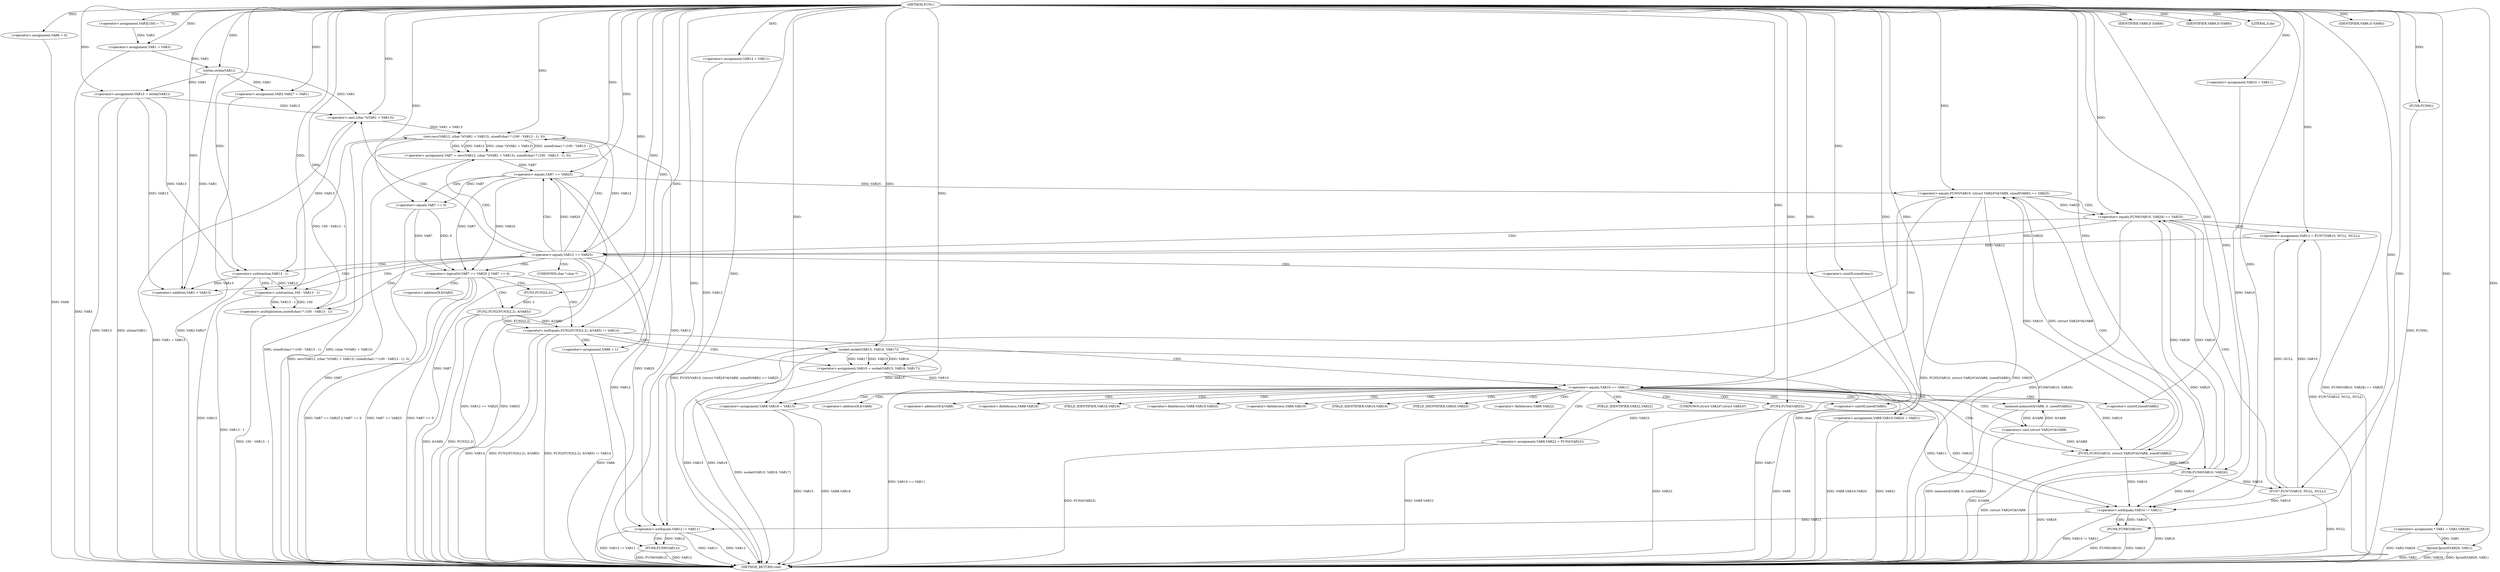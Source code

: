 digraph FUN1 {  
"1000100" [label = "(METHOD,FUN1)" ]
"1000286" [label = "(METHOD_RETURN,void)" ]
"1000105" [label = "(<operator>.assignment,VAR3[100] = \"\")" ]
"1000108" [label = "(<operator>.assignment,VAR1 = VAR3)" ]
"1000114" [label = "(<operator>.assignment,VAR6 = 0)" ]
"1000121" [label = "(<operator>.assignment,VAR10 = VAR11)" ]
"1000125" [label = "(<operator>.assignment,VAR12 = VAR11)" ]
"1000129" [label = "(<operator>.assignment,VAR13 = strlen(VAR1))" ]
"1000131" [label = "(strlen,strlen(VAR1))" ]
"1000136" [label = "(<operator>.notEquals,FUN2(FUN3(2,2), &VAR5) != VAR14)" ]
"1000137" [label = "(FUN2,FUN2(FUN3(2,2), &VAR5))" ]
"1000138" [label = "(FUN3,FUN3(2,2))" ]
"1000146" [label = "(<operator>.assignment,VAR6 = 1)" ]
"1000149" [label = "(<operator>.assignment,VAR10 = socket(VAR15, VAR16, VAR17))" ]
"1000151" [label = "(socket,socket(VAR15, VAR16, VAR17))" ]
"1000156" [label = "(<operator>.equals,VAR10 == VAR11)" ]
"1000161" [label = "(memset,memset(&VAR8, 0, sizeof(VAR8)))" ]
"1000165" [label = "(<operator>.sizeOf,sizeof(VAR8))" ]
"1000167" [label = "(<operator>.assignment,VAR8.VAR18 = VAR15)" ]
"1000172" [label = "(<operator>.assignment,VAR8.VAR19.VAR20 = VAR21)" ]
"1000179" [label = "(<operator>.assignment,VAR8.VAR22 = FUN4(VAR23))" ]
"1000183" [label = "(FUN4,FUN4(VAR23))" ]
"1000186" [label = "(<operator>.equals,FUN5(VAR10, (struct VAR24*)&VAR8, sizeof(VAR8)) == VAR25)" ]
"1000187" [label = "(FUN5,FUN5(VAR10, (struct VAR24*)&VAR8, sizeof(VAR8)))" ]
"1000189" [label = "(<operator>.cast,(struct VAR24*)&VAR8)" ]
"1000193" [label = "(<operator>.sizeOf,sizeof(VAR8))" ]
"1000199" [label = "(<operator>.equals,FUN6(VAR10, VAR26) == VAR25)" ]
"1000200" [label = "(FUN6,FUN6(VAR10, VAR26))" ]
"1000206" [label = "(<operator>.assignment,VAR12 = FUN7(VAR10, NULL, NULL))" ]
"1000208" [label = "(FUN7,FUN7(VAR10, NULL, NULL))" ]
"1000213" [label = "(<operator>.equals,VAR12 == VAR25)" ]
"1000218" [label = "(<operator>.assignment,VAR7 = recv(VAR12, (char *)(VAR1 + VAR13), sizeof(char) * (100 - VAR13 - 1), 0))" ]
"1000220" [label = "(recv,recv(VAR12, (char *)(VAR1 + VAR13), sizeof(char) * (100 - VAR13 - 1), 0))" ]
"1000222" [label = "(<operator>.cast,(char *)(VAR1 + VAR13))" ]
"1000224" [label = "(<operator>.addition,VAR1 + VAR13)" ]
"1000227" [label = "(<operator>.multiplication,sizeof(char) * (100 - VAR13 - 1))" ]
"1000228" [label = "(<operator>.sizeOf,sizeof(char))" ]
"1000230" [label = "(<operator>.subtraction,100 - VAR13 - 1)" ]
"1000232" [label = "(<operator>.subtraction,VAR13 - 1)" ]
"1000237" [label = "(<operator>.logicalOr,VAR7 == VAR25 || VAR7 == 0)" ]
"1000238" [label = "(<operator>.equals,VAR7 == VAR25)" ]
"1000241" [label = "(<operator>.equals,VAR7 == 0)" ]
"1000247" [label = "(IDENTIFIER,VAR9,if (VAR9))" ]
"1000250" [label = "(IDENTIFIER,VAR9,if (VAR9))" ]
"1000252" [label = "(LITERAL,0,do)" ]
"1000254" [label = "(<operator>.notEquals,VAR10 != VAR11)" ]
"1000258" [label = "(FUN8,FUN8(VAR10))" ]
"1000261" [label = "(<operator>.notEquals,VAR12 != VAR11)" ]
"1000265" [label = "(FUN8,FUN8(VAR12))" ]
"1000268" [label = "(IDENTIFIER,VAR6,if (VAR6))" ]
"1000270" [label = "(FUN9,FUN9())" ]
"1000271" [label = "(<operator>.assignment,VAR2.VAR27 = VAR1)" ]
"1000278" [label = "(<operator>.assignment,* VAR1 = VAR2.VAR28)" ]
"1000283" [label = "(fprintf,fprintf(VAR29, VAR1))" ]
"1000141" [label = "(<operator>.addressOf,&VAR5)" ]
"1000162" [label = "(<operator>.addressOf,&VAR8)" ]
"1000168" [label = "(<operator>.fieldAccess,VAR8.VAR18)" ]
"1000170" [label = "(FIELD_IDENTIFIER,VAR18,VAR18)" ]
"1000173" [label = "(<operator>.fieldAccess,VAR8.VAR19.VAR20)" ]
"1000174" [label = "(<operator>.fieldAccess,VAR8.VAR19)" ]
"1000176" [label = "(FIELD_IDENTIFIER,VAR19,VAR19)" ]
"1000177" [label = "(FIELD_IDENTIFIER,VAR20,VAR20)" ]
"1000180" [label = "(<operator>.fieldAccess,VAR8.VAR22)" ]
"1000182" [label = "(FIELD_IDENTIFIER,VAR22,VAR22)" ]
"1000190" [label = "(UNKNOWN,struct VAR24*,struct VAR24*)" ]
"1000191" [label = "(<operator>.addressOf,&VAR8)" ]
"1000223" [label = "(UNKNOWN,char *,char *)" ]
  "1000278" -> "1000286"  [ label = "DDG: VAR2.VAR28"] 
  "1000199" -> "1000286"  [ label = "DDG: FUN6(VAR10, VAR26)"] 
  "1000136" -> "1000286"  [ label = "DDG: FUN2(FUN3(2,2), &VAR5)"] 
  "1000258" -> "1000286"  [ label = "DDG: VAR10"] 
  "1000172" -> "1000286"  [ label = "DDG: VAR21"] 
  "1000167" -> "1000286"  [ label = "DDG: VAR8.VAR18"] 
  "1000129" -> "1000286"  [ label = "DDG: VAR13"] 
  "1000186" -> "1000286"  [ label = "DDG: FUN5(VAR10, (struct VAR24*)&VAR8, sizeof(VAR8)) == VAR25"] 
  "1000186" -> "1000286"  [ label = "DDG: FUN5(VAR10, (struct VAR24*)&VAR8, sizeof(VAR8))"] 
  "1000193" -> "1000286"  [ label = "DDG: VAR8"] 
  "1000220" -> "1000286"  [ label = "DDG: sizeof(char) * (100 - VAR13 - 1)"] 
  "1000237" -> "1000286"  [ label = "DDG: VAR7 == VAR25 || VAR7 == 0"] 
  "1000283" -> "1000286"  [ label = "DDG: VAR1"] 
  "1000283" -> "1000286"  [ label = "DDG: VAR29"] 
  "1000208" -> "1000286"  [ label = "DDG: NULL"] 
  "1000149" -> "1000286"  [ label = "DDG: socket(VAR15, VAR16, VAR17)"] 
  "1000238" -> "1000286"  [ label = "DDG: VAR7"] 
  "1000232" -> "1000286"  [ label = "DDG: VAR13"] 
  "1000254" -> "1000286"  [ label = "DDG: VAR10"] 
  "1000238" -> "1000286"  [ label = "DDG: VAR25"] 
  "1000254" -> "1000286"  [ label = "DDG: VAR10 != VAR11"] 
  "1000187" -> "1000286"  [ label = "DDG: (struct VAR24*)&VAR8"] 
  "1000237" -> "1000286"  [ label = "DDG: VAR7 == VAR25"] 
  "1000137" -> "1000286"  [ label = "DDG: &VAR5"] 
  "1000186" -> "1000286"  [ label = "DDG: VAR25"] 
  "1000183" -> "1000286"  [ label = "DDG: VAR23"] 
  "1000151" -> "1000286"  [ label = "DDG: VAR15"] 
  "1000265" -> "1000286"  [ label = "DDG: FUN8(VAR12)"] 
  "1000228" -> "1000286"  [ label = "DDG: char"] 
  "1000189" -> "1000286"  [ label = "DDG: &VAR8"] 
  "1000114" -> "1000286"  [ label = "DDG: VAR6"] 
  "1000261" -> "1000286"  [ label = "DDG: VAR11"] 
  "1000179" -> "1000286"  [ label = "DDG: VAR8.VAR22"] 
  "1000199" -> "1000286"  [ label = "DDG: VAR25"] 
  "1000220" -> "1000286"  [ label = "DDG: (char *)(VAR1 + VAR13)"] 
  "1000206" -> "1000286"  [ label = "DDG: FUN7(VAR10, NULL, NULL)"] 
  "1000258" -> "1000286"  [ label = "DDG: FUN8(VAR10)"] 
  "1000265" -> "1000286"  [ label = "DDG: VAR12"] 
  "1000151" -> "1000286"  [ label = "DDG: VAR16"] 
  "1000261" -> "1000286"  [ label = "DDG: VAR12"] 
  "1000151" -> "1000286"  [ label = "DDG: VAR17"] 
  "1000199" -> "1000286"  [ label = "DDG: FUN6(VAR10, VAR26) == VAR25"] 
  "1000230" -> "1000286"  [ label = "DDG: VAR13 - 1"] 
  "1000213" -> "1000286"  [ label = "DDG: VAR12 == VAR25"] 
  "1000108" -> "1000286"  [ label = "DDG: VAR3"] 
  "1000172" -> "1000286"  [ label = "DDG: VAR8.VAR19.VAR20"] 
  "1000136" -> "1000286"  [ label = "DDG: FUN2(FUN3(2,2), &VAR5) != VAR14"] 
  "1000241" -> "1000286"  [ label = "DDG: VAR7"] 
  "1000218" -> "1000286"  [ label = "DDG: recv(VAR12, (char *)(VAR1 + VAR13), sizeof(char) * (100 - VAR13 - 1), 0)"] 
  "1000167" -> "1000286"  [ label = "DDG: VAR15"] 
  "1000136" -> "1000286"  [ label = "DDG: VAR14"] 
  "1000227" -> "1000286"  [ label = "DDG: 100 - VAR13 - 1"] 
  "1000213" -> "1000286"  [ label = "DDG: VAR25"] 
  "1000270" -> "1000286"  [ label = "DDG: FUN9()"] 
  "1000261" -> "1000286"  [ label = "DDG: VAR12 != VAR11"] 
  "1000156" -> "1000286"  [ label = "DDG: VAR10 == VAR11"] 
  "1000271" -> "1000286"  [ label = "DDG: VAR2.VAR27"] 
  "1000137" -> "1000286"  [ label = "DDG: FUN3(2,2)"] 
  "1000283" -> "1000286"  [ label = "DDG: fprintf(VAR29, VAR1)"] 
  "1000237" -> "1000286"  [ label = "DDG: VAR7 == 0"] 
  "1000146" -> "1000286"  [ label = "DDG: VAR6"] 
  "1000161" -> "1000286"  [ label = "DDG: memset(&VAR8, 0, sizeof(VAR8))"] 
  "1000179" -> "1000286"  [ label = "DDG: FUN4(VAR23)"] 
  "1000222" -> "1000286"  [ label = "DDG: VAR1 + VAR13"] 
  "1000129" -> "1000286"  [ label = "DDG: strlen(VAR1)"] 
  "1000200" -> "1000286"  [ label = "DDG: VAR26"] 
  "1000100" -> "1000105"  [ label = "DDG: "] 
  "1000105" -> "1000108"  [ label = "DDG: VAR3"] 
  "1000100" -> "1000108"  [ label = "DDG: "] 
  "1000100" -> "1000114"  [ label = "DDG: "] 
  "1000100" -> "1000121"  [ label = "DDG: "] 
  "1000100" -> "1000125"  [ label = "DDG: "] 
  "1000131" -> "1000129"  [ label = "DDG: VAR1"] 
  "1000100" -> "1000129"  [ label = "DDG: "] 
  "1000108" -> "1000131"  [ label = "DDG: VAR1"] 
  "1000100" -> "1000131"  [ label = "DDG: "] 
  "1000137" -> "1000136"  [ label = "DDG: FUN3(2,2)"] 
  "1000137" -> "1000136"  [ label = "DDG: &VAR5"] 
  "1000138" -> "1000137"  [ label = "DDG: 2"] 
  "1000100" -> "1000138"  [ label = "DDG: "] 
  "1000100" -> "1000136"  [ label = "DDG: "] 
  "1000100" -> "1000146"  [ label = "DDG: "] 
  "1000151" -> "1000149"  [ label = "DDG: VAR15"] 
  "1000151" -> "1000149"  [ label = "DDG: VAR16"] 
  "1000151" -> "1000149"  [ label = "DDG: VAR17"] 
  "1000100" -> "1000149"  [ label = "DDG: "] 
  "1000100" -> "1000151"  [ label = "DDG: "] 
  "1000149" -> "1000156"  [ label = "DDG: VAR10"] 
  "1000100" -> "1000156"  [ label = "DDG: "] 
  "1000189" -> "1000161"  [ label = "DDG: &VAR8"] 
  "1000100" -> "1000161"  [ label = "DDG: "] 
  "1000100" -> "1000165"  [ label = "DDG: "] 
  "1000151" -> "1000167"  [ label = "DDG: VAR15"] 
  "1000100" -> "1000167"  [ label = "DDG: "] 
  "1000100" -> "1000172"  [ label = "DDG: "] 
  "1000183" -> "1000179"  [ label = "DDG: VAR23"] 
  "1000100" -> "1000183"  [ label = "DDG: "] 
  "1000187" -> "1000186"  [ label = "DDG: VAR10"] 
  "1000187" -> "1000186"  [ label = "DDG: (struct VAR24*)&VAR8"] 
  "1000156" -> "1000187"  [ label = "DDG: VAR10"] 
  "1000100" -> "1000187"  [ label = "DDG: "] 
  "1000189" -> "1000187"  [ label = "DDG: &VAR8"] 
  "1000161" -> "1000189"  [ label = "DDG: &VAR8"] 
  "1000100" -> "1000193"  [ label = "DDG: "] 
  "1000238" -> "1000186"  [ label = "DDG: VAR25"] 
  "1000100" -> "1000186"  [ label = "DDG: "] 
  "1000200" -> "1000199"  [ label = "DDG: VAR10"] 
  "1000200" -> "1000199"  [ label = "DDG: VAR26"] 
  "1000187" -> "1000200"  [ label = "DDG: VAR10"] 
  "1000100" -> "1000200"  [ label = "DDG: "] 
  "1000186" -> "1000199"  [ label = "DDG: VAR25"] 
  "1000100" -> "1000199"  [ label = "DDG: "] 
  "1000208" -> "1000206"  [ label = "DDG: VAR10"] 
  "1000208" -> "1000206"  [ label = "DDG: NULL"] 
  "1000100" -> "1000206"  [ label = "DDG: "] 
  "1000200" -> "1000208"  [ label = "DDG: VAR10"] 
  "1000100" -> "1000208"  [ label = "DDG: "] 
  "1000206" -> "1000213"  [ label = "DDG: VAR12"] 
  "1000100" -> "1000213"  [ label = "DDG: "] 
  "1000199" -> "1000213"  [ label = "DDG: VAR25"] 
  "1000220" -> "1000218"  [ label = "DDG: VAR12"] 
  "1000220" -> "1000218"  [ label = "DDG: (char *)(VAR1 + VAR13)"] 
  "1000220" -> "1000218"  [ label = "DDG: sizeof(char) * (100 - VAR13 - 1)"] 
  "1000220" -> "1000218"  [ label = "DDG: 0"] 
  "1000100" -> "1000218"  [ label = "DDG: "] 
  "1000213" -> "1000220"  [ label = "DDG: VAR12"] 
  "1000100" -> "1000220"  [ label = "DDG: "] 
  "1000222" -> "1000220"  [ label = "DDG: VAR1 + VAR13"] 
  "1000131" -> "1000222"  [ label = "DDG: VAR1"] 
  "1000100" -> "1000222"  [ label = "DDG: "] 
  "1000129" -> "1000222"  [ label = "DDG: VAR13"] 
  "1000232" -> "1000222"  [ label = "DDG: VAR13"] 
  "1000131" -> "1000224"  [ label = "DDG: VAR1"] 
  "1000100" -> "1000224"  [ label = "DDG: "] 
  "1000129" -> "1000224"  [ label = "DDG: VAR13"] 
  "1000232" -> "1000224"  [ label = "DDG: VAR13"] 
  "1000227" -> "1000220"  [ label = "DDG: 100 - VAR13 - 1"] 
  "1000100" -> "1000227"  [ label = "DDG: "] 
  "1000100" -> "1000228"  [ label = "DDG: "] 
  "1000230" -> "1000227"  [ label = "DDG: 100"] 
  "1000230" -> "1000227"  [ label = "DDG: VAR13 - 1"] 
  "1000100" -> "1000230"  [ label = "DDG: "] 
  "1000232" -> "1000230"  [ label = "DDG: VAR13"] 
  "1000232" -> "1000230"  [ label = "DDG: 1"] 
  "1000100" -> "1000232"  [ label = "DDG: "] 
  "1000129" -> "1000232"  [ label = "DDG: VAR13"] 
  "1000238" -> "1000237"  [ label = "DDG: VAR7"] 
  "1000238" -> "1000237"  [ label = "DDG: VAR25"] 
  "1000218" -> "1000238"  [ label = "DDG: VAR7"] 
  "1000100" -> "1000238"  [ label = "DDG: "] 
  "1000213" -> "1000238"  [ label = "DDG: VAR25"] 
  "1000241" -> "1000237"  [ label = "DDG: VAR7"] 
  "1000241" -> "1000237"  [ label = "DDG: 0"] 
  "1000238" -> "1000241"  [ label = "DDG: VAR7"] 
  "1000100" -> "1000241"  [ label = "DDG: "] 
  "1000100" -> "1000247"  [ label = "DDG: "] 
  "1000100" -> "1000250"  [ label = "DDG: "] 
  "1000100" -> "1000252"  [ label = "DDG: "] 
  "1000187" -> "1000254"  [ label = "DDG: VAR10"] 
  "1000200" -> "1000254"  [ label = "DDG: VAR10"] 
  "1000208" -> "1000254"  [ label = "DDG: VAR10"] 
  "1000156" -> "1000254"  [ label = "DDG: VAR10"] 
  "1000121" -> "1000254"  [ label = "DDG: VAR10"] 
  "1000100" -> "1000254"  [ label = "DDG: "] 
  "1000156" -> "1000254"  [ label = "DDG: VAR11"] 
  "1000254" -> "1000258"  [ label = "DDG: VAR10"] 
  "1000100" -> "1000258"  [ label = "DDG: "] 
  "1000125" -> "1000261"  [ label = "DDG: VAR12"] 
  "1000220" -> "1000261"  [ label = "DDG: VAR12"] 
  "1000213" -> "1000261"  [ label = "DDG: VAR12"] 
  "1000100" -> "1000261"  [ label = "DDG: "] 
  "1000254" -> "1000261"  [ label = "DDG: VAR11"] 
  "1000261" -> "1000265"  [ label = "DDG: VAR12"] 
  "1000100" -> "1000265"  [ label = "DDG: "] 
  "1000100" -> "1000268"  [ label = "DDG: "] 
  "1000100" -> "1000270"  [ label = "DDG: "] 
  "1000131" -> "1000271"  [ label = "DDG: VAR1"] 
  "1000100" -> "1000271"  [ label = "DDG: "] 
  "1000100" -> "1000278"  [ label = "DDG: "] 
  "1000100" -> "1000283"  [ label = "DDG: "] 
  "1000278" -> "1000283"  [ label = "DDG: VAR1"] 
  "1000136" -> "1000156"  [ label = "CDG: "] 
  "1000136" -> "1000149"  [ label = "CDG: "] 
  "1000136" -> "1000151"  [ label = "CDG: "] 
  "1000136" -> "1000146"  [ label = "CDG: "] 
  "1000156" -> "1000174"  [ label = "CDG: "] 
  "1000156" -> "1000191"  [ label = "CDG: "] 
  "1000156" -> "1000161"  [ label = "CDG: "] 
  "1000156" -> "1000182"  [ label = "CDG: "] 
  "1000156" -> "1000180"  [ label = "CDG: "] 
  "1000156" -> "1000183"  [ label = "CDG: "] 
  "1000156" -> "1000165"  [ label = "CDG: "] 
  "1000156" -> "1000190"  [ label = "CDG: "] 
  "1000156" -> "1000167"  [ label = "CDG: "] 
  "1000156" -> "1000179"  [ label = "CDG: "] 
  "1000156" -> "1000176"  [ label = "CDG: "] 
  "1000156" -> "1000187"  [ label = "CDG: "] 
  "1000156" -> "1000186"  [ label = "CDG: "] 
  "1000156" -> "1000172"  [ label = "CDG: "] 
  "1000156" -> "1000189"  [ label = "CDG: "] 
  "1000156" -> "1000168"  [ label = "CDG: "] 
  "1000156" -> "1000173"  [ label = "CDG: "] 
  "1000156" -> "1000170"  [ label = "CDG: "] 
  "1000156" -> "1000193"  [ label = "CDG: "] 
  "1000156" -> "1000177"  [ label = "CDG: "] 
  "1000156" -> "1000162"  [ label = "CDG: "] 
  "1000186" -> "1000200"  [ label = "CDG: "] 
  "1000186" -> "1000199"  [ label = "CDG: "] 
  "1000199" -> "1000208"  [ label = "CDG: "] 
  "1000199" -> "1000206"  [ label = "CDG: "] 
  "1000199" -> "1000213"  [ label = "CDG: "] 
  "1000213" -> "1000238"  [ label = "CDG: "] 
  "1000213" -> "1000227"  [ label = "CDG: "] 
  "1000213" -> "1000222"  [ label = "CDG: "] 
  "1000213" -> "1000220"  [ label = "CDG: "] 
  "1000213" -> "1000224"  [ label = "CDG: "] 
  "1000213" -> "1000232"  [ label = "CDG: "] 
  "1000213" -> "1000230"  [ label = "CDG: "] 
  "1000213" -> "1000237"  [ label = "CDG: "] 
  "1000213" -> "1000218"  [ label = "CDG: "] 
  "1000213" -> "1000223"  [ label = "CDG: "] 
  "1000213" -> "1000228"  [ label = "CDG: "] 
  "1000237" -> "1000141"  [ label = "CDG: "] 
  "1000237" -> "1000138"  [ label = "CDG: "] 
  "1000237" -> "1000136"  [ label = "CDG: "] 
  "1000237" -> "1000137"  [ label = "CDG: "] 
  "1000238" -> "1000241"  [ label = "CDG: "] 
  "1000254" -> "1000258"  [ label = "CDG: "] 
  "1000261" -> "1000265"  [ label = "CDG: "] 
}
